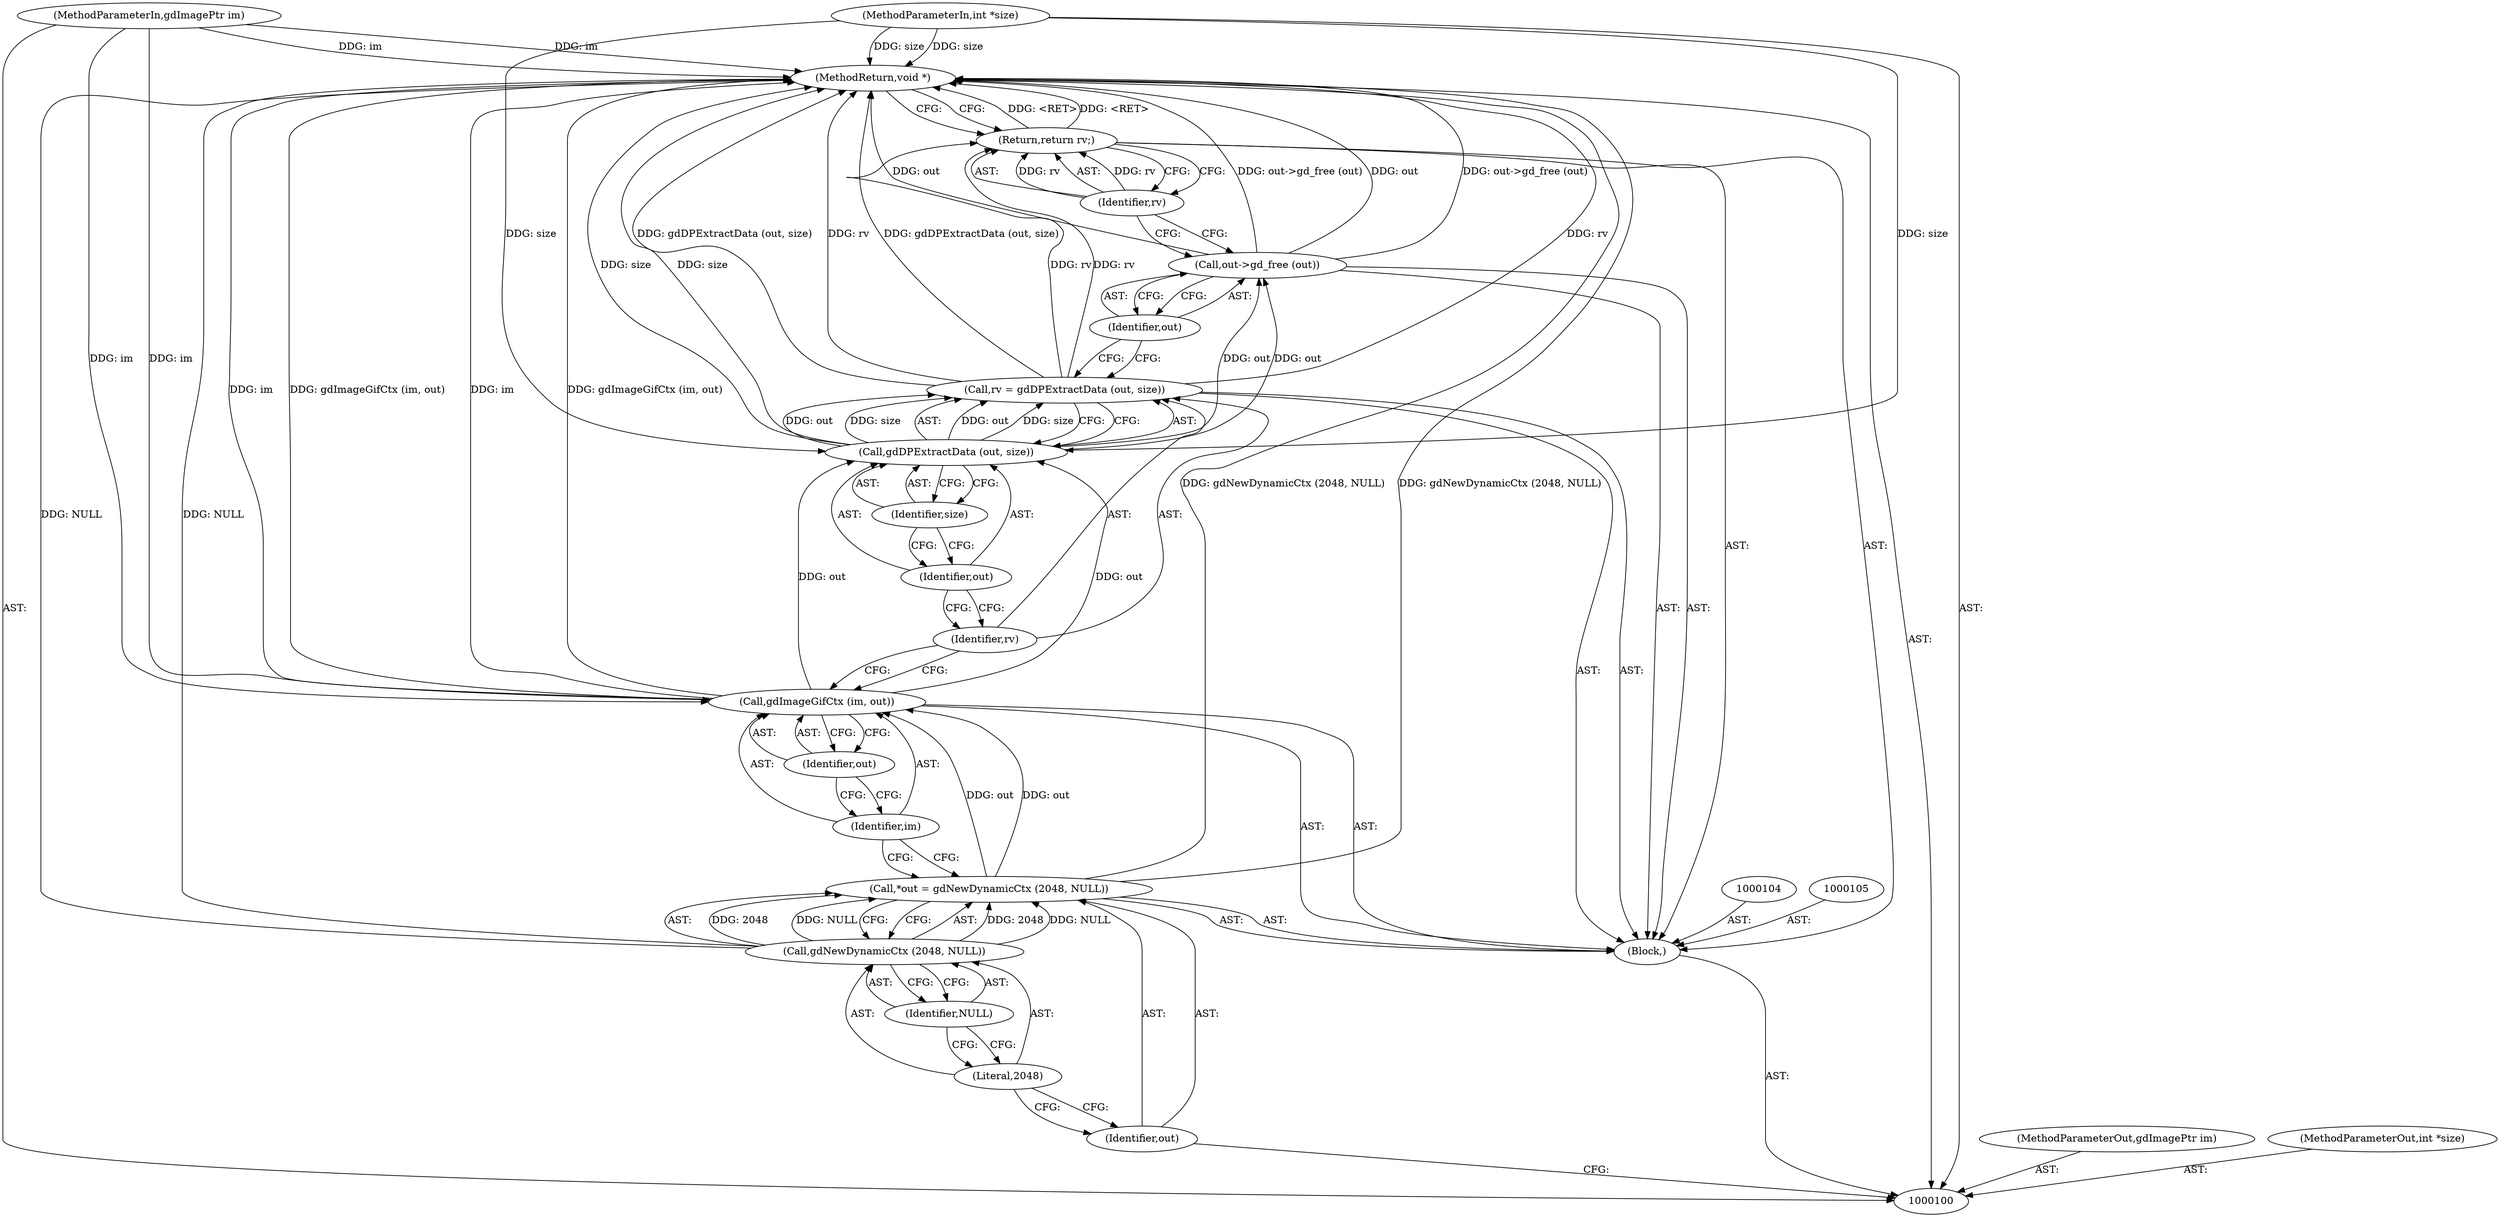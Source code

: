 digraph "1_php-src_089f7c0bc28d399b0420aa6ef058e4c1c120b2ae_0" {
"1000123" [label="(MethodReturn,void *)"];
"1000101" [label="(MethodParameterIn,gdImagePtr im)"];
"1000156" [label="(MethodParameterOut,gdImagePtr im)"];
"1000102" [label="(MethodParameterIn,int *size)"];
"1000157" [label="(MethodParameterOut,int *size)"];
"1000103" [label="(Block,)"];
"1000106" [label="(Call,*out = gdNewDynamicCtx (2048, NULL))"];
"1000107" [label="(Identifier,out)"];
"1000108" [label="(Call,gdNewDynamicCtx (2048, NULL))"];
"1000109" [label="(Literal,2048)"];
"1000110" [label="(Identifier,NULL)"];
"1000112" [label="(Identifier,im)"];
"1000111" [label="(Call,gdImageGifCtx (im, out))"];
"1000113" [label="(Identifier,out)"];
"1000114" [label="(Call,rv = gdDPExtractData (out, size))"];
"1000115" [label="(Identifier,rv)"];
"1000117" [label="(Identifier,out)"];
"1000118" [label="(Identifier,size)"];
"1000116" [label="(Call,gdDPExtractData (out, size))"];
"1000120" [label="(Identifier,out)"];
"1000119" [label="(Call,out->gd_free (out))"];
"1000122" [label="(Identifier,rv)"];
"1000121" [label="(Return,return rv;)"];
"1000123" -> "1000100"  [label="AST: "];
"1000123" -> "1000121"  [label="CFG: "];
"1000121" -> "1000123"  [label="DDG: <RET>"];
"1000106" -> "1000123"  [label="DDG: gdNewDynamicCtx (2048, NULL)"];
"1000114" -> "1000123"  [label="DDG: rv"];
"1000114" -> "1000123"  [label="DDG: gdDPExtractData (out, size)"];
"1000116" -> "1000123"  [label="DDG: size"];
"1000119" -> "1000123"  [label="DDG: out->gd_free (out)"];
"1000119" -> "1000123"  [label="DDG: out"];
"1000102" -> "1000123"  [label="DDG: size"];
"1000111" -> "1000123"  [label="DDG: im"];
"1000111" -> "1000123"  [label="DDG: gdImageGifCtx (im, out)"];
"1000101" -> "1000123"  [label="DDG: im"];
"1000108" -> "1000123"  [label="DDG: NULL"];
"1000101" -> "1000100"  [label="AST: "];
"1000101" -> "1000123"  [label="DDG: im"];
"1000101" -> "1000111"  [label="DDG: im"];
"1000156" -> "1000100"  [label="AST: "];
"1000102" -> "1000100"  [label="AST: "];
"1000102" -> "1000123"  [label="DDG: size"];
"1000102" -> "1000116"  [label="DDG: size"];
"1000157" -> "1000100"  [label="AST: "];
"1000103" -> "1000100"  [label="AST: "];
"1000104" -> "1000103"  [label="AST: "];
"1000105" -> "1000103"  [label="AST: "];
"1000106" -> "1000103"  [label="AST: "];
"1000111" -> "1000103"  [label="AST: "];
"1000114" -> "1000103"  [label="AST: "];
"1000119" -> "1000103"  [label="AST: "];
"1000121" -> "1000103"  [label="AST: "];
"1000106" -> "1000103"  [label="AST: "];
"1000106" -> "1000108"  [label="CFG: "];
"1000107" -> "1000106"  [label="AST: "];
"1000108" -> "1000106"  [label="AST: "];
"1000112" -> "1000106"  [label="CFG: "];
"1000106" -> "1000123"  [label="DDG: gdNewDynamicCtx (2048, NULL)"];
"1000108" -> "1000106"  [label="DDG: 2048"];
"1000108" -> "1000106"  [label="DDG: NULL"];
"1000106" -> "1000111"  [label="DDG: out"];
"1000107" -> "1000106"  [label="AST: "];
"1000107" -> "1000100"  [label="CFG: "];
"1000109" -> "1000107"  [label="CFG: "];
"1000108" -> "1000106"  [label="AST: "];
"1000108" -> "1000110"  [label="CFG: "];
"1000109" -> "1000108"  [label="AST: "];
"1000110" -> "1000108"  [label="AST: "];
"1000106" -> "1000108"  [label="CFG: "];
"1000108" -> "1000123"  [label="DDG: NULL"];
"1000108" -> "1000106"  [label="DDG: 2048"];
"1000108" -> "1000106"  [label="DDG: NULL"];
"1000109" -> "1000108"  [label="AST: "];
"1000109" -> "1000107"  [label="CFG: "];
"1000110" -> "1000109"  [label="CFG: "];
"1000110" -> "1000108"  [label="AST: "];
"1000110" -> "1000109"  [label="CFG: "];
"1000108" -> "1000110"  [label="CFG: "];
"1000112" -> "1000111"  [label="AST: "];
"1000112" -> "1000106"  [label="CFG: "];
"1000113" -> "1000112"  [label="CFG: "];
"1000111" -> "1000103"  [label="AST: "];
"1000111" -> "1000113"  [label="CFG: "];
"1000112" -> "1000111"  [label="AST: "];
"1000113" -> "1000111"  [label="AST: "];
"1000115" -> "1000111"  [label="CFG: "];
"1000111" -> "1000123"  [label="DDG: im"];
"1000111" -> "1000123"  [label="DDG: gdImageGifCtx (im, out)"];
"1000101" -> "1000111"  [label="DDG: im"];
"1000106" -> "1000111"  [label="DDG: out"];
"1000111" -> "1000116"  [label="DDG: out"];
"1000113" -> "1000111"  [label="AST: "];
"1000113" -> "1000112"  [label="CFG: "];
"1000111" -> "1000113"  [label="CFG: "];
"1000114" -> "1000103"  [label="AST: "];
"1000114" -> "1000116"  [label="CFG: "];
"1000115" -> "1000114"  [label="AST: "];
"1000116" -> "1000114"  [label="AST: "];
"1000120" -> "1000114"  [label="CFG: "];
"1000114" -> "1000123"  [label="DDG: rv"];
"1000114" -> "1000123"  [label="DDG: gdDPExtractData (out, size)"];
"1000116" -> "1000114"  [label="DDG: out"];
"1000116" -> "1000114"  [label="DDG: size"];
"1000114" -> "1000121"  [label="DDG: rv"];
"1000115" -> "1000114"  [label="AST: "];
"1000115" -> "1000111"  [label="CFG: "];
"1000117" -> "1000115"  [label="CFG: "];
"1000117" -> "1000116"  [label="AST: "];
"1000117" -> "1000115"  [label="CFG: "];
"1000118" -> "1000117"  [label="CFG: "];
"1000118" -> "1000116"  [label="AST: "];
"1000118" -> "1000117"  [label="CFG: "];
"1000116" -> "1000118"  [label="CFG: "];
"1000116" -> "1000114"  [label="AST: "];
"1000116" -> "1000118"  [label="CFG: "];
"1000117" -> "1000116"  [label="AST: "];
"1000118" -> "1000116"  [label="AST: "];
"1000114" -> "1000116"  [label="CFG: "];
"1000116" -> "1000123"  [label="DDG: size"];
"1000116" -> "1000114"  [label="DDG: out"];
"1000116" -> "1000114"  [label="DDG: size"];
"1000111" -> "1000116"  [label="DDG: out"];
"1000102" -> "1000116"  [label="DDG: size"];
"1000116" -> "1000119"  [label="DDG: out"];
"1000120" -> "1000119"  [label="AST: "];
"1000120" -> "1000114"  [label="CFG: "];
"1000119" -> "1000120"  [label="CFG: "];
"1000119" -> "1000103"  [label="AST: "];
"1000119" -> "1000120"  [label="CFG: "];
"1000120" -> "1000119"  [label="AST: "];
"1000122" -> "1000119"  [label="CFG: "];
"1000119" -> "1000123"  [label="DDG: out->gd_free (out)"];
"1000119" -> "1000123"  [label="DDG: out"];
"1000116" -> "1000119"  [label="DDG: out"];
"1000122" -> "1000121"  [label="AST: "];
"1000122" -> "1000119"  [label="CFG: "];
"1000121" -> "1000122"  [label="CFG: "];
"1000122" -> "1000121"  [label="DDG: rv"];
"1000121" -> "1000103"  [label="AST: "];
"1000121" -> "1000122"  [label="CFG: "];
"1000122" -> "1000121"  [label="AST: "];
"1000123" -> "1000121"  [label="CFG: "];
"1000121" -> "1000123"  [label="DDG: <RET>"];
"1000122" -> "1000121"  [label="DDG: rv"];
"1000114" -> "1000121"  [label="DDG: rv"];
}
